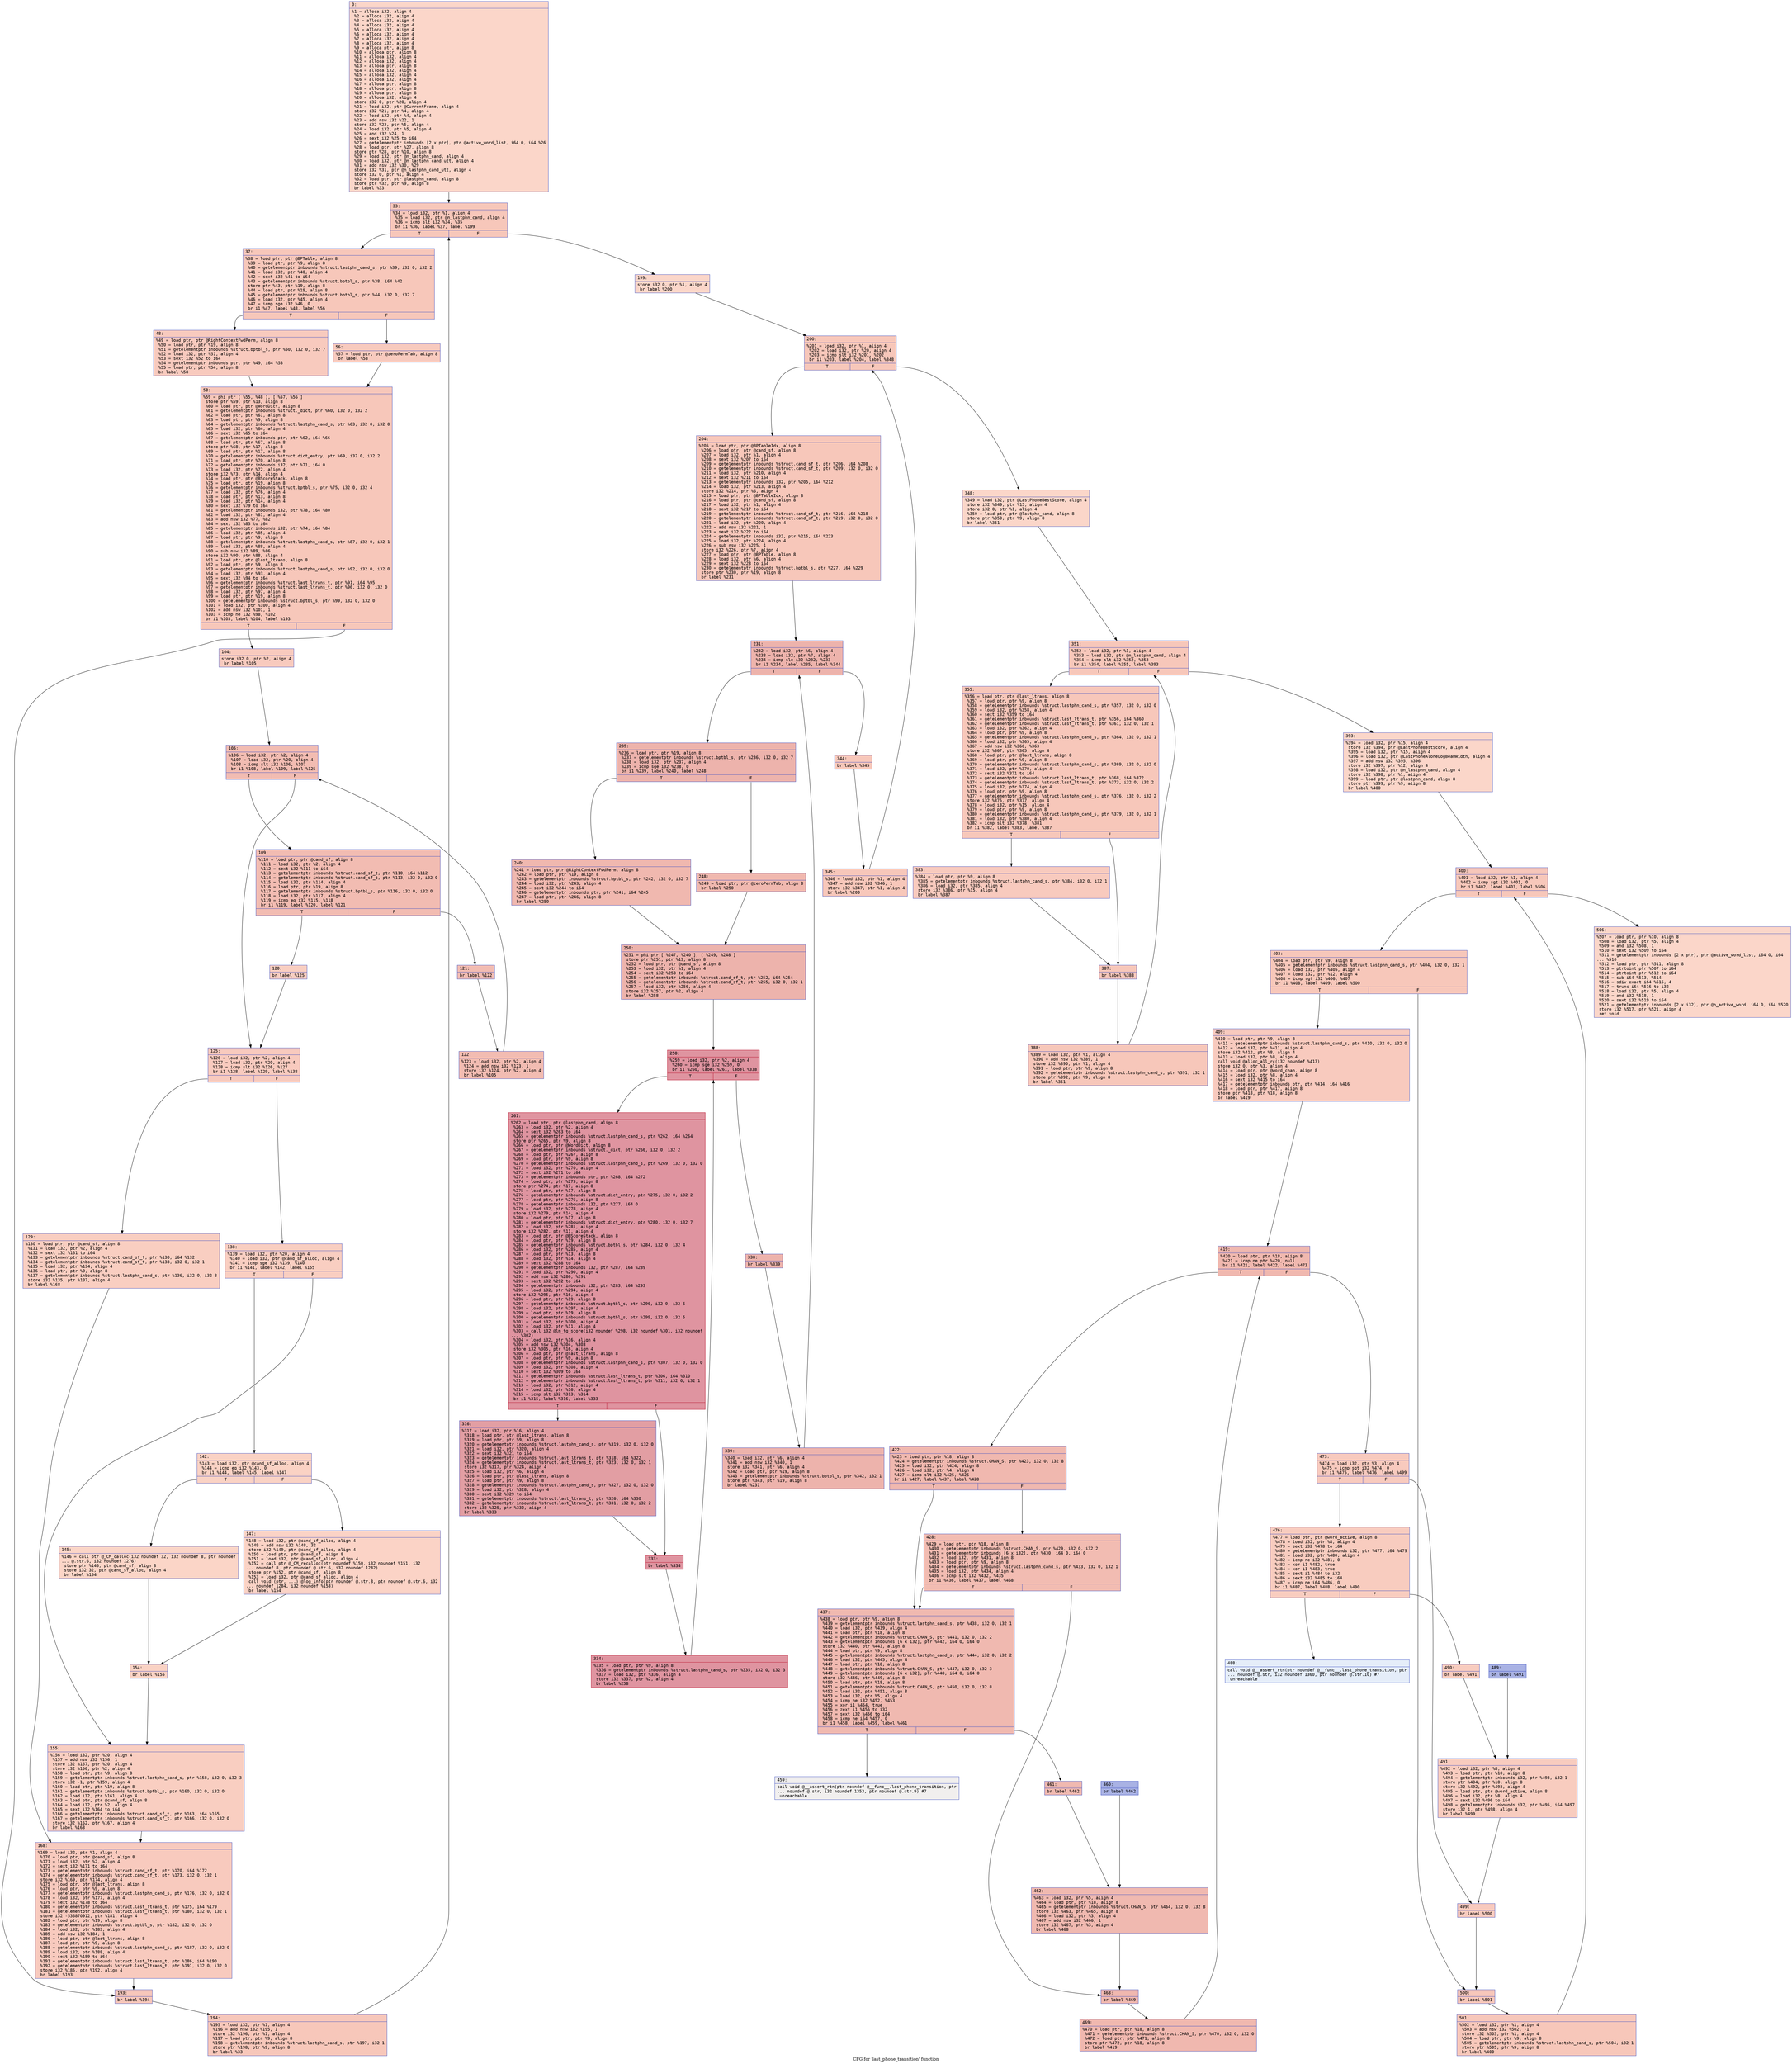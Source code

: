 digraph "CFG for 'last_phone_transition' function" {
	label="CFG for 'last_phone_transition' function";

	Node0x600002034c80 [shape=record,color="#3d50c3ff", style=filled, fillcolor="#f6a38570" fontname="Courier",label="{0:\l|  %1 = alloca i32, align 4\l  %2 = alloca i32, align 4\l  %3 = alloca i32, align 4\l  %4 = alloca i32, align 4\l  %5 = alloca i32, align 4\l  %6 = alloca i32, align 4\l  %7 = alloca i32, align 4\l  %8 = alloca i32, align 4\l  %9 = alloca ptr, align 8\l  %10 = alloca ptr, align 8\l  %11 = alloca i32, align 4\l  %12 = alloca i32, align 4\l  %13 = alloca ptr, align 8\l  %14 = alloca i32, align 4\l  %15 = alloca i32, align 4\l  %16 = alloca i32, align 4\l  %17 = alloca ptr, align 8\l  %18 = alloca ptr, align 8\l  %19 = alloca ptr, align 8\l  %20 = alloca i32, align 4\l  store i32 0, ptr %20, align 4\l  %21 = load i32, ptr @CurrentFrame, align 4\l  store i32 %21, ptr %4, align 4\l  %22 = load i32, ptr %4, align 4\l  %23 = add nsw i32 %22, 1\l  store i32 %23, ptr %5, align 4\l  %24 = load i32, ptr %5, align 4\l  %25 = and i32 %24, 1\l  %26 = sext i32 %25 to i64\l  %27 = getelementptr inbounds [2 x ptr], ptr @active_word_list, i64 0, i64 %26\l  %28 = load ptr, ptr %27, align 8\l  store ptr %28, ptr %10, align 8\l  %29 = load i32, ptr @n_lastphn_cand, align 4\l  %30 = load i32, ptr @n_lastphn_cand_utt, align 4\l  %31 = add nsw i32 %30, %29\l  store i32 %31, ptr @n_lastphn_cand_utt, align 4\l  store i32 0, ptr %1, align 4\l  %32 = load ptr, ptr @lastphn_cand, align 8\l  store ptr %32, ptr %9, align 8\l  br label %33\l}"];
	Node0x600002034c80 -> Node0x600002034cd0[tooltip="0 -> 33\nProbability 100.00%" ];
	Node0x600002034cd0 [shape=record,color="#3d50c3ff", style=filled, fillcolor="#ec7f6370" fontname="Courier",label="{33:\l|  %34 = load i32, ptr %1, align 4\l  %35 = load i32, ptr @n_lastphn_cand, align 4\l  %36 = icmp slt i32 %34, %35\l  br i1 %36, label %37, label %199\l|{<s0>T|<s1>F}}"];
	Node0x600002034cd0:s0 -> Node0x600002034d20[tooltip="33 -> 37\nProbability 96.88%" ];
	Node0x600002034cd0:s1 -> Node0x6000020353b0[tooltip="33 -> 199\nProbability 3.12%" ];
	Node0x600002034d20 [shape=record,color="#3d50c3ff", style=filled, fillcolor="#ec7f6370" fontname="Courier",label="{37:\l|  %38 = load ptr, ptr @BPTable, align 8\l  %39 = load ptr, ptr %9, align 8\l  %40 = getelementptr inbounds %struct.lastphn_cand_s, ptr %39, i32 0, i32 2\l  %41 = load i32, ptr %40, align 4\l  %42 = sext i32 %41 to i64\l  %43 = getelementptr inbounds %struct.bptbl_s, ptr %38, i64 %42\l  store ptr %43, ptr %19, align 8\l  %44 = load ptr, ptr %19, align 8\l  %45 = getelementptr inbounds %struct.bptbl_s, ptr %44, i32 0, i32 7\l  %46 = load i32, ptr %45, align 4\l  %47 = icmp sge i32 %46, 0\l  br i1 %47, label %48, label %56\l|{<s0>T|<s1>F}}"];
	Node0x600002034d20:s0 -> Node0x600002034d70[tooltip="37 -> 48\nProbability 50.00%" ];
	Node0x600002034d20:s1 -> Node0x600002034dc0[tooltip="37 -> 56\nProbability 50.00%" ];
	Node0x600002034d70 [shape=record,color="#3d50c3ff", style=filled, fillcolor="#ef886b70" fontname="Courier",label="{48:\l|  %49 = load ptr, ptr @RightContextFwdPerm, align 8\l  %50 = load ptr, ptr %19, align 8\l  %51 = getelementptr inbounds %struct.bptbl_s, ptr %50, i32 0, i32 7\l  %52 = load i32, ptr %51, align 4\l  %53 = sext i32 %52 to i64\l  %54 = getelementptr inbounds ptr, ptr %49, i64 %53\l  %55 = load ptr, ptr %54, align 8\l  br label %58\l}"];
	Node0x600002034d70 -> Node0x600002034e10[tooltip="48 -> 58\nProbability 100.00%" ];
	Node0x600002034dc0 [shape=record,color="#3d50c3ff", style=filled, fillcolor="#ef886b70" fontname="Courier",label="{56:\l|  %57 = load ptr, ptr @zeroPermTab, align 8\l  br label %58\l}"];
	Node0x600002034dc0 -> Node0x600002034e10[tooltip="56 -> 58\nProbability 100.00%" ];
	Node0x600002034e10 [shape=record,color="#3d50c3ff", style=filled, fillcolor="#ec7f6370" fontname="Courier",label="{58:\l|  %59 = phi ptr [ %55, %48 ], [ %57, %56 ]\l  store ptr %59, ptr %13, align 8\l  %60 = load ptr, ptr @WordDict, align 8\l  %61 = getelementptr inbounds %struct._dict, ptr %60, i32 0, i32 2\l  %62 = load ptr, ptr %61, align 8\l  %63 = load ptr, ptr %9, align 8\l  %64 = getelementptr inbounds %struct.lastphn_cand_s, ptr %63, i32 0, i32 0\l  %65 = load i32, ptr %64, align 4\l  %66 = sext i32 %65 to i64\l  %67 = getelementptr inbounds ptr, ptr %62, i64 %66\l  %68 = load ptr, ptr %67, align 8\l  store ptr %68, ptr %17, align 8\l  %69 = load ptr, ptr %17, align 8\l  %70 = getelementptr inbounds %struct.dict_entry, ptr %69, i32 0, i32 2\l  %71 = load ptr, ptr %70, align 8\l  %72 = getelementptr inbounds i32, ptr %71, i64 0\l  %73 = load i32, ptr %72, align 4\l  store i32 %73, ptr %14, align 4\l  %74 = load ptr, ptr @BScoreStack, align 8\l  %75 = load ptr, ptr %19, align 8\l  %76 = getelementptr inbounds %struct.bptbl_s, ptr %75, i32 0, i32 4\l  %77 = load i32, ptr %76, align 4\l  %78 = load ptr, ptr %13, align 8\l  %79 = load i32, ptr %14, align 4\l  %80 = sext i32 %79 to i64\l  %81 = getelementptr inbounds i32, ptr %78, i64 %80\l  %82 = load i32, ptr %81, align 4\l  %83 = add nsw i32 %77, %82\l  %84 = sext i32 %83 to i64\l  %85 = getelementptr inbounds i32, ptr %74, i64 %84\l  %86 = load i32, ptr %85, align 4\l  %87 = load ptr, ptr %9, align 8\l  %88 = getelementptr inbounds %struct.lastphn_cand_s, ptr %87, i32 0, i32 1\l  %89 = load i32, ptr %88, align 4\l  %90 = sub nsw i32 %89, %86\l  store i32 %90, ptr %88, align 4\l  %91 = load ptr, ptr @last_ltrans, align 8\l  %92 = load ptr, ptr %9, align 8\l  %93 = getelementptr inbounds %struct.lastphn_cand_s, ptr %92, i32 0, i32 0\l  %94 = load i32, ptr %93, align 4\l  %95 = sext i32 %94 to i64\l  %96 = getelementptr inbounds %struct.last_ltrans_t, ptr %91, i64 %95\l  %97 = getelementptr inbounds %struct.last_ltrans_t, ptr %96, i32 0, i32 0\l  %98 = load i32, ptr %97, align 4\l  %99 = load ptr, ptr %19, align 8\l  %100 = getelementptr inbounds %struct.bptbl_s, ptr %99, i32 0, i32 0\l  %101 = load i32, ptr %100, align 4\l  %102 = add nsw i32 %101, 1\l  %103 = icmp ne i32 %98, %102\l  br i1 %103, label %104, label %193\l|{<s0>T|<s1>F}}"];
	Node0x600002034e10:s0 -> Node0x600002034e60[tooltip="58 -> 104\nProbability 50.00%" ];
	Node0x600002034e10:s1 -> Node0x600002035310[tooltip="58 -> 193\nProbability 50.00%" ];
	Node0x600002034e60 [shape=record,color="#3d50c3ff", style=filled, fillcolor="#ef886b70" fontname="Courier",label="{104:\l|  store i32 0, ptr %2, align 4\l  br label %105\l}"];
	Node0x600002034e60 -> Node0x600002034eb0[tooltip="104 -> 105\nProbability 100.00%" ];
	Node0x600002034eb0 [shape=record,color="#3d50c3ff", style=filled, fillcolor="#e1675170" fontname="Courier",label="{105:\l|  %106 = load i32, ptr %2, align 4\l  %107 = load i32, ptr %20, align 4\l  %108 = icmp slt i32 %106, %107\l  br i1 %108, label %109, label %125\l|{<s0>T|<s1>F}}"];
	Node0x600002034eb0:s0 -> Node0x600002034f00[tooltip="105 -> 109\nProbability 96.88%" ];
	Node0x600002034eb0:s1 -> Node0x600002035040[tooltip="105 -> 125\nProbability 3.12%" ];
	Node0x600002034f00 [shape=record,color="#3d50c3ff", style=filled, fillcolor="#e1675170" fontname="Courier",label="{109:\l|  %110 = load ptr, ptr @cand_sf, align 8\l  %111 = load i32, ptr %2, align 4\l  %112 = sext i32 %111 to i64\l  %113 = getelementptr inbounds %struct.cand_sf_t, ptr %110, i64 %112\l  %114 = getelementptr inbounds %struct.cand_sf_t, ptr %113, i32 0, i32 0\l  %115 = load i32, ptr %114, align 4\l  %116 = load ptr, ptr %19, align 8\l  %117 = getelementptr inbounds %struct.bptbl_s, ptr %116, i32 0, i32 0\l  %118 = load i32, ptr %117, align 4\l  %119 = icmp eq i32 %115, %118\l  br i1 %119, label %120, label %121\l|{<s0>T|<s1>F}}"];
	Node0x600002034f00:s0 -> Node0x600002034f50[tooltip="109 -> 120\nProbability 3.12%" ];
	Node0x600002034f00:s1 -> Node0x600002034fa0[tooltip="109 -> 121\nProbability 96.88%" ];
	Node0x600002034f50 [shape=record,color="#3d50c3ff", style=filled, fillcolor="#f2907270" fontname="Courier",label="{120:\l|  br label %125\l}"];
	Node0x600002034f50 -> Node0x600002035040[tooltip="120 -> 125\nProbability 100.00%" ];
	Node0x600002034fa0 [shape=record,color="#3d50c3ff", style=filled, fillcolor="#e1675170" fontname="Courier",label="{121:\l|  br label %122\l}"];
	Node0x600002034fa0 -> Node0x600002034ff0[tooltip="121 -> 122\nProbability 100.00%" ];
	Node0x600002034ff0 [shape=record,color="#3d50c3ff", style=filled, fillcolor="#e1675170" fontname="Courier",label="{122:\l|  %123 = load i32, ptr %2, align 4\l  %124 = add nsw i32 %123, 1\l  store i32 %124, ptr %2, align 4\l  br label %105\l}"];
	Node0x600002034ff0 -> Node0x600002034eb0[tooltip="122 -> 105\nProbability 100.00%" ];
	Node0x600002035040 [shape=record,color="#3d50c3ff", style=filled, fillcolor="#ef886b70" fontname="Courier",label="{125:\l|  %126 = load i32, ptr %2, align 4\l  %127 = load i32, ptr %20, align 4\l  %128 = icmp slt i32 %126, %127\l  br i1 %128, label %129, label %138\l|{<s0>T|<s1>F}}"];
	Node0x600002035040:s0 -> Node0x600002035090[tooltip="125 -> 129\nProbability 50.00%" ];
	Node0x600002035040:s1 -> Node0x6000020350e0[tooltip="125 -> 138\nProbability 50.00%" ];
	Node0x600002035090 [shape=record,color="#3d50c3ff", style=filled, fillcolor="#f2907270" fontname="Courier",label="{129:\l|  %130 = load ptr, ptr @cand_sf, align 8\l  %131 = load i32, ptr %2, align 4\l  %132 = sext i32 %131 to i64\l  %133 = getelementptr inbounds %struct.cand_sf_t, ptr %130, i64 %132\l  %134 = getelementptr inbounds %struct.cand_sf_t, ptr %133, i32 0, i32 1\l  %135 = load i32, ptr %134, align 4\l  %136 = load ptr, ptr %9, align 8\l  %137 = getelementptr inbounds %struct.lastphn_cand_s, ptr %136, i32 0, i32 3\l  store i32 %135, ptr %137, align 4\l  br label %168\l}"];
	Node0x600002035090 -> Node0x6000020352c0[tooltip="129 -> 168\nProbability 100.00%" ];
	Node0x6000020350e0 [shape=record,color="#3d50c3ff", style=filled, fillcolor="#f2907270" fontname="Courier",label="{138:\l|  %139 = load i32, ptr %20, align 4\l  %140 = load i32, ptr @cand_sf_alloc, align 4\l  %141 = icmp sge i32 %139, %140\l  br i1 %141, label %142, label %155\l|{<s0>T|<s1>F}}"];
	Node0x6000020350e0:s0 -> Node0x600002035130[tooltip="138 -> 142\nProbability 50.00%" ];
	Node0x6000020350e0:s1 -> Node0x600002035270[tooltip="138 -> 155\nProbability 50.00%" ];
	Node0x600002035130 [shape=record,color="#3d50c3ff", style=filled, fillcolor="#f4987a70" fontname="Courier",label="{142:\l|  %143 = load i32, ptr @cand_sf_alloc, align 4\l  %144 = icmp eq i32 %143, 0\l  br i1 %144, label %145, label %147\l|{<s0>T|<s1>F}}"];
	Node0x600002035130:s0 -> Node0x600002035180[tooltip="142 -> 145\nProbability 37.50%" ];
	Node0x600002035130:s1 -> Node0x6000020351d0[tooltip="142 -> 147\nProbability 62.50%" ];
	Node0x600002035180 [shape=record,color="#3d50c3ff", style=filled, fillcolor="#f5a08170" fontname="Courier",label="{145:\l|  %146 = call ptr @_CM_calloc(i32 noundef 32, i32 noundef 8, ptr noundef\l... @.str.6, i32 noundef 1276)\l  store ptr %146, ptr @cand_sf, align 8\l  store i32 32, ptr @cand_sf_alloc, align 4\l  br label %154\l}"];
	Node0x600002035180 -> Node0x600002035220[tooltip="145 -> 154\nProbability 100.00%" ];
	Node0x6000020351d0 [shape=record,color="#3d50c3ff", style=filled, fillcolor="#f59c7d70" fontname="Courier",label="{147:\l|  %148 = load i32, ptr @cand_sf_alloc, align 4\l  %149 = add nsw i32 %148, 32\l  store i32 %149, ptr @cand_sf_alloc, align 4\l  %150 = load ptr, ptr @cand_sf, align 8\l  %151 = load i32, ptr @cand_sf_alloc, align 4\l  %152 = call ptr @_CM_recalloc(ptr noundef %150, i32 noundef %151, i32\l... noundef 8, ptr noundef @.str.6, i32 noundef 1282)\l  store ptr %152, ptr @cand_sf, align 8\l  %153 = load i32, ptr @cand_sf_alloc, align 4\l  call void (ptr, ...) @log_info(ptr noundef @.str.8, ptr noundef @.str.6, i32\l... noundef 1284, i32 noundef %153)\l  br label %154\l}"];
	Node0x6000020351d0 -> Node0x600002035220[tooltip="147 -> 154\nProbability 100.00%" ];
	Node0x600002035220 [shape=record,color="#3d50c3ff", style=filled, fillcolor="#f4987a70" fontname="Courier",label="{154:\l|  br label %155\l}"];
	Node0x600002035220 -> Node0x600002035270[tooltip="154 -> 155\nProbability 100.00%" ];
	Node0x600002035270 [shape=record,color="#3d50c3ff", style=filled, fillcolor="#f2907270" fontname="Courier",label="{155:\l|  %156 = load i32, ptr %20, align 4\l  %157 = add nsw i32 %156, 1\l  store i32 %157, ptr %20, align 4\l  store i32 %156, ptr %2, align 4\l  %158 = load ptr, ptr %9, align 8\l  %159 = getelementptr inbounds %struct.lastphn_cand_s, ptr %158, i32 0, i32 3\l  store i32 -1, ptr %159, align 4\l  %160 = load ptr, ptr %19, align 8\l  %161 = getelementptr inbounds %struct.bptbl_s, ptr %160, i32 0, i32 0\l  %162 = load i32, ptr %161, align 4\l  %163 = load ptr, ptr @cand_sf, align 8\l  %164 = load i32, ptr %2, align 4\l  %165 = sext i32 %164 to i64\l  %166 = getelementptr inbounds %struct.cand_sf_t, ptr %163, i64 %165\l  %167 = getelementptr inbounds %struct.cand_sf_t, ptr %166, i32 0, i32 0\l  store i32 %162, ptr %167, align 4\l  br label %168\l}"];
	Node0x600002035270 -> Node0x6000020352c0[tooltip="155 -> 168\nProbability 100.00%" ];
	Node0x6000020352c0 [shape=record,color="#3d50c3ff", style=filled, fillcolor="#ef886b70" fontname="Courier",label="{168:\l|  %169 = load i32, ptr %1, align 4\l  %170 = load ptr, ptr @cand_sf, align 8\l  %171 = load i32, ptr %2, align 4\l  %172 = sext i32 %171 to i64\l  %173 = getelementptr inbounds %struct.cand_sf_t, ptr %170, i64 %172\l  %174 = getelementptr inbounds %struct.cand_sf_t, ptr %173, i32 0, i32 1\l  store i32 %169, ptr %174, align 4\l  %175 = load ptr, ptr @last_ltrans, align 8\l  %176 = load ptr, ptr %9, align 8\l  %177 = getelementptr inbounds %struct.lastphn_cand_s, ptr %176, i32 0, i32 0\l  %178 = load i32, ptr %177, align 4\l  %179 = sext i32 %178 to i64\l  %180 = getelementptr inbounds %struct.last_ltrans_t, ptr %175, i64 %179\l  %181 = getelementptr inbounds %struct.last_ltrans_t, ptr %180, i32 0, i32 1\l  store i32 -536870912, ptr %181, align 4\l  %182 = load ptr, ptr %19, align 8\l  %183 = getelementptr inbounds %struct.bptbl_s, ptr %182, i32 0, i32 0\l  %184 = load i32, ptr %183, align 4\l  %185 = add nsw i32 %184, 1\l  %186 = load ptr, ptr @last_ltrans, align 8\l  %187 = load ptr, ptr %9, align 8\l  %188 = getelementptr inbounds %struct.lastphn_cand_s, ptr %187, i32 0, i32 0\l  %189 = load i32, ptr %188, align 4\l  %190 = sext i32 %189 to i64\l  %191 = getelementptr inbounds %struct.last_ltrans_t, ptr %186, i64 %190\l  %192 = getelementptr inbounds %struct.last_ltrans_t, ptr %191, i32 0, i32 0\l  store i32 %185, ptr %192, align 4\l  br label %193\l}"];
	Node0x6000020352c0 -> Node0x600002035310[tooltip="168 -> 193\nProbability 100.00%" ];
	Node0x600002035310 [shape=record,color="#3d50c3ff", style=filled, fillcolor="#ec7f6370" fontname="Courier",label="{193:\l|  br label %194\l}"];
	Node0x600002035310 -> Node0x600002035360[tooltip="193 -> 194\nProbability 100.00%" ];
	Node0x600002035360 [shape=record,color="#3d50c3ff", style=filled, fillcolor="#ec7f6370" fontname="Courier",label="{194:\l|  %195 = load i32, ptr %1, align 4\l  %196 = add nsw i32 %195, 1\l  store i32 %196, ptr %1, align 4\l  %197 = load ptr, ptr %9, align 8\l  %198 = getelementptr inbounds %struct.lastphn_cand_s, ptr %197, i32 1\l  store ptr %198, ptr %9, align 8\l  br label %33\l}"];
	Node0x600002035360 -> Node0x600002034cd0[tooltip="194 -> 33\nProbability 100.00%" ];
	Node0x6000020353b0 [shape=record,color="#3d50c3ff", style=filled, fillcolor="#f6a38570" fontname="Courier",label="{199:\l|  store i32 0, ptr %1, align 4\l  br label %200\l}"];
	Node0x6000020353b0 -> Node0x600002035400[tooltip="199 -> 200\nProbability 100.00%" ];
	Node0x600002035400 [shape=record,color="#3d50c3ff", style=filled, fillcolor="#ec7f6370" fontname="Courier",label="{200:\l|  %201 = load i32, ptr %1, align 4\l  %202 = load i32, ptr %20, align 4\l  %203 = icmp slt i32 %201, %202\l  br i1 %203, label %204, label %348\l|{<s0>T|<s1>F}}"];
	Node0x600002035400:s0 -> Node0x600002035450[tooltip="200 -> 204\nProbability 96.88%" ];
	Node0x600002035400:s1 -> Node0x600002035900[tooltip="200 -> 348\nProbability 3.12%" ];
	Node0x600002035450 [shape=record,color="#3d50c3ff", style=filled, fillcolor="#ec7f6370" fontname="Courier",label="{204:\l|  %205 = load ptr, ptr @BPTableIdx, align 8\l  %206 = load ptr, ptr @cand_sf, align 8\l  %207 = load i32, ptr %1, align 4\l  %208 = sext i32 %207 to i64\l  %209 = getelementptr inbounds %struct.cand_sf_t, ptr %206, i64 %208\l  %210 = getelementptr inbounds %struct.cand_sf_t, ptr %209, i32 0, i32 0\l  %211 = load i32, ptr %210, align 4\l  %212 = sext i32 %211 to i64\l  %213 = getelementptr inbounds i32, ptr %205, i64 %212\l  %214 = load i32, ptr %213, align 4\l  store i32 %214, ptr %6, align 4\l  %215 = load ptr, ptr @BPTableIdx, align 8\l  %216 = load ptr, ptr @cand_sf, align 8\l  %217 = load i32, ptr %1, align 4\l  %218 = sext i32 %217 to i64\l  %219 = getelementptr inbounds %struct.cand_sf_t, ptr %216, i64 %218\l  %220 = getelementptr inbounds %struct.cand_sf_t, ptr %219, i32 0, i32 0\l  %221 = load i32, ptr %220, align 4\l  %222 = add nsw i32 %221, 1\l  %223 = sext i32 %222 to i64\l  %224 = getelementptr inbounds i32, ptr %215, i64 %223\l  %225 = load i32, ptr %224, align 4\l  %226 = sub nsw i32 %225, 1\l  store i32 %226, ptr %7, align 4\l  %227 = load ptr, ptr @BPTable, align 8\l  %228 = load i32, ptr %6, align 4\l  %229 = sext i32 %228 to i64\l  %230 = getelementptr inbounds %struct.bptbl_s, ptr %227, i64 %229\l  store ptr %230, ptr %19, align 8\l  br label %231\l}"];
	Node0x600002035450 -> Node0x6000020354a0[tooltip="204 -> 231\nProbability 100.00%" ];
	Node0x6000020354a0 [shape=record,color="#3d50c3ff", style=filled, fillcolor="#d6524470" fontname="Courier",label="{231:\l|  %232 = load i32, ptr %6, align 4\l  %233 = load i32, ptr %7, align 4\l  %234 = icmp sle i32 %232, %233\l  br i1 %234, label %235, label %344\l|{<s0>T|<s1>F}}"];
	Node0x6000020354a0:s0 -> Node0x6000020354f0[tooltip="231 -> 235\nProbability 96.88%" ];
	Node0x6000020354a0:s1 -> Node0x600002035860[tooltip="231 -> 344\nProbability 3.12%" ];
	Node0x6000020354f0 [shape=record,color="#3d50c3ff", style=filled, fillcolor="#d6524470" fontname="Courier",label="{235:\l|  %236 = load ptr, ptr %19, align 8\l  %237 = getelementptr inbounds %struct.bptbl_s, ptr %236, i32 0, i32 7\l  %238 = load i32, ptr %237, align 4\l  %239 = icmp sge i32 %238, 0\l  br i1 %239, label %240, label %248\l|{<s0>T|<s1>F}}"];
	Node0x6000020354f0:s0 -> Node0x600002035540[tooltip="235 -> 240\nProbability 50.00%" ];
	Node0x6000020354f0:s1 -> Node0x600002035590[tooltip="235 -> 248\nProbability 50.00%" ];
	Node0x600002035540 [shape=record,color="#3d50c3ff", style=filled, fillcolor="#dc5d4a70" fontname="Courier",label="{240:\l|  %241 = load ptr, ptr @RightContextFwdPerm, align 8\l  %242 = load ptr, ptr %19, align 8\l  %243 = getelementptr inbounds %struct.bptbl_s, ptr %242, i32 0, i32 7\l  %244 = load i32, ptr %243, align 4\l  %245 = sext i32 %244 to i64\l  %246 = getelementptr inbounds ptr, ptr %241, i64 %245\l  %247 = load ptr, ptr %246, align 8\l  br label %250\l}"];
	Node0x600002035540 -> Node0x6000020355e0[tooltip="240 -> 250\nProbability 100.00%" ];
	Node0x600002035590 [shape=record,color="#3d50c3ff", style=filled, fillcolor="#dc5d4a70" fontname="Courier",label="{248:\l|  %249 = load ptr, ptr @zeroPermTab, align 8\l  br label %250\l}"];
	Node0x600002035590 -> Node0x6000020355e0[tooltip="248 -> 250\nProbability 100.00%" ];
	Node0x6000020355e0 [shape=record,color="#3d50c3ff", style=filled, fillcolor="#d6524470" fontname="Courier",label="{250:\l|  %251 = phi ptr [ %247, %240 ], [ %249, %248 ]\l  store ptr %251, ptr %13, align 8\l  %252 = load ptr, ptr @cand_sf, align 8\l  %253 = load i32, ptr %1, align 4\l  %254 = sext i32 %253 to i64\l  %255 = getelementptr inbounds %struct.cand_sf_t, ptr %252, i64 %254\l  %256 = getelementptr inbounds %struct.cand_sf_t, ptr %255, i32 0, i32 1\l  %257 = load i32, ptr %256, align 4\l  store i32 %257, ptr %2, align 4\l  br label %258\l}"];
	Node0x6000020355e0 -> Node0x600002035630[tooltip="250 -> 258\nProbability 100.00%" ];
	Node0x600002035630 [shape=record,color="#b70d28ff", style=filled, fillcolor="#b70d2870" fontname="Courier",label="{258:\l|  %259 = load i32, ptr %2, align 4\l  %260 = icmp sge i32 %259, 0\l  br i1 %260, label %261, label %338\l|{<s0>T|<s1>F}}"];
	Node0x600002035630:s0 -> Node0x600002035680[tooltip="258 -> 261\nProbability 96.88%" ];
	Node0x600002035630:s1 -> Node0x6000020357c0[tooltip="258 -> 338\nProbability 3.12%" ];
	Node0x600002035680 [shape=record,color="#b70d28ff", style=filled, fillcolor="#b70d2870" fontname="Courier",label="{261:\l|  %262 = load ptr, ptr @lastphn_cand, align 8\l  %263 = load i32, ptr %2, align 4\l  %264 = sext i32 %263 to i64\l  %265 = getelementptr inbounds %struct.lastphn_cand_s, ptr %262, i64 %264\l  store ptr %265, ptr %9, align 8\l  %266 = load ptr, ptr @WordDict, align 8\l  %267 = getelementptr inbounds %struct._dict, ptr %266, i32 0, i32 2\l  %268 = load ptr, ptr %267, align 8\l  %269 = load ptr, ptr %9, align 8\l  %270 = getelementptr inbounds %struct.lastphn_cand_s, ptr %269, i32 0, i32 0\l  %271 = load i32, ptr %270, align 4\l  %272 = sext i32 %271 to i64\l  %273 = getelementptr inbounds ptr, ptr %268, i64 %272\l  %274 = load ptr, ptr %273, align 8\l  store ptr %274, ptr %17, align 8\l  %275 = load ptr, ptr %17, align 8\l  %276 = getelementptr inbounds %struct.dict_entry, ptr %275, i32 0, i32 2\l  %277 = load ptr, ptr %276, align 8\l  %278 = getelementptr inbounds i32, ptr %277, i64 0\l  %279 = load i32, ptr %278, align 4\l  store i32 %279, ptr %14, align 4\l  %280 = load ptr, ptr %17, align 8\l  %281 = getelementptr inbounds %struct.dict_entry, ptr %280, i32 0, i32 7\l  %282 = load i32, ptr %281, align 4\l  store i32 %282, ptr %11, align 4\l  %283 = load ptr, ptr @BScoreStack, align 8\l  %284 = load ptr, ptr %19, align 8\l  %285 = getelementptr inbounds %struct.bptbl_s, ptr %284, i32 0, i32 4\l  %286 = load i32, ptr %285, align 4\l  %287 = load ptr, ptr %13, align 8\l  %288 = load i32, ptr %14, align 4\l  %289 = sext i32 %288 to i64\l  %290 = getelementptr inbounds i32, ptr %287, i64 %289\l  %291 = load i32, ptr %290, align 4\l  %292 = add nsw i32 %286, %291\l  %293 = sext i32 %292 to i64\l  %294 = getelementptr inbounds i32, ptr %283, i64 %293\l  %295 = load i32, ptr %294, align 4\l  store i32 %295, ptr %16, align 4\l  %296 = load ptr, ptr %19, align 8\l  %297 = getelementptr inbounds %struct.bptbl_s, ptr %296, i32 0, i32 6\l  %298 = load i32, ptr %297, align 4\l  %299 = load ptr, ptr %19, align 8\l  %300 = getelementptr inbounds %struct.bptbl_s, ptr %299, i32 0, i32 5\l  %301 = load i32, ptr %300, align 4\l  %302 = load i32, ptr %11, align 4\l  %303 = call i32 @lm_tg_score(i32 noundef %298, i32 noundef %301, i32 noundef\l... %302)\l  %304 = load i32, ptr %16, align 4\l  %305 = add nsw i32 %304, %303\l  store i32 %305, ptr %16, align 4\l  %306 = load ptr, ptr @last_ltrans, align 8\l  %307 = load ptr, ptr %9, align 8\l  %308 = getelementptr inbounds %struct.lastphn_cand_s, ptr %307, i32 0, i32 0\l  %309 = load i32, ptr %308, align 4\l  %310 = sext i32 %309 to i64\l  %311 = getelementptr inbounds %struct.last_ltrans_t, ptr %306, i64 %310\l  %312 = getelementptr inbounds %struct.last_ltrans_t, ptr %311, i32 0, i32 1\l  %313 = load i32, ptr %312, align 4\l  %314 = load i32, ptr %16, align 4\l  %315 = icmp slt i32 %313, %314\l  br i1 %315, label %316, label %333\l|{<s0>T|<s1>F}}"];
	Node0x600002035680:s0 -> Node0x6000020356d0[tooltip="261 -> 316\nProbability 50.00%" ];
	Node0x600002035680:s1 -> Node0x600002035720[tooltip="261 -> 333\nProbability 50.00%" ];
	Node0x6000020356d0 [shape=record,color="#3d50c3ff", style=filled, fillcolor="#be242e70" fontname="Courier",label="{316:\l|  %317 = load i32, ptr %16, align 4\l  %318 = load ptr, ptr @last_ltrans, align 8\l  %319 = load ptr, ptr %9, align 8\l  %320 = getelementptr inbounds %struct.lastphn_cand_s, ptr %319, i32 0, i32 0\l  %321 = load i32, ptr %320, align 4\l  %322 = sext i32 %321 to i64\l  %323 = getelementptr inbounds %struct.last_ltrans_t, ptr %318, i64 %322\l  %324 = getelementptr inbounds %struct.last_ltrans_t, ptr %323, i32 0, i32 1\l  store i32 %317, ptr %324, align 4\l  %325 = load i32, ptr %6, align 4\l  %326 = load ptr, ptr @last_ltrans, align 8\l  %327 = load ptr, ptr %9, align 8\l  %328 = getelementptr inbounds %struct.lastphn_cand_s, ptr %327, i32 0, i32 0\l  %329 = load i32, ptr %328, align 4\l  %330 = sext i32 %329 to i64\l  %331 = getelementptr inbounds %struct.last_ltrans_t, ptr %326, i64 %330\l  %332 = getelementptr inbounds %struct.last_ltrans_t, ptr %331, i32 0, i32 2\l  store i32 %325, ptr %332, align 4\l  br label %333\l}"];
	Node0x6000020356d0 -> Node0x600002035720[tooltip="316 -> 333\nProbability 100.00%" ];
	Node0x600002035720 [shape=record,color="#b70d28ff", style=filled, fillcolor="#b70d2870" fontname="Courier",label="{333:\l|  br label %334\l}"];
	Node0x600002035720 -> Node0x600002035770[tooltip="333 -> 334\nProbability 100.00%" ];
	Node0x600002035770 [shape=record,color="#b70d28ff", style=filled, fillcolor="#b70d2870" fontname="Courier",label="{334:\l|  %335 = load ptr, ptr %9, align 8\l  %336 = getelementptr inbounds %struct.lastphn_cand_s, ptr %335, i32 0, i32 3\l  %337 = load i32, ptr %336, align 4\l  store i32 %337, ptr %2, align 4\l  br label %258\l}"];
	Node0x600002035770 -> Node0x600002035630[tooltip="334 -> 258\nProbability 100.00%" ];
	Node0x6000020357c0 [shape=record,color="#3d50c3ff", style=filled, fillcolor="#d6524470" fontname="Courier",label="{338:\l|  br label %339\l}"];
	Node0x6000020357c0 -> Node0x600002035810[tooltip="338 -> 339\nProbability 100.00%" ];
	Node0x600002035810 [shape=record,color="#3d50c3ff", style=filled, fillcolor="#d6524470" fontname="Courier",label="{339:\l|  %340 = load i32, ptr %6, align 4\l  %341 = add nsw i32 %340, 1\l  store i32 %341, ptr %6, align 4\l  %342 = load ptr, ptr %19, align 8\l  %343 = getelementptr inbounds %struct.bptbl_s, ptr %342, i32 1\l  store ptr %343, ptr %19, align 8\l  br label %231\l}"];
	Node0x600002035810 -> Node0x6000020354a0[tooltip="339 -> 231\nProbability 100.00%" ];
	Node0x600002035860 [shape=record,color="#3d50c3ff", style=filled, fillcolor="#ec7f6370" fontname="Courier",label="{344:\l|  br label %345\l}"];
	Node0x600002035860 -> Node0x6000020358b0[tooltip="344 -> 345\nProbability 100.00%" ];
	Node0x6000020358b0 [shape=record,color="#3d50c3ff", style=filled, fillcolor="#ec7f6370" fontname="Courier",label="{345:\l|  %346 = load i32, ptr %1, align 4\l  %347 = add nsw i32 %346, 1\l  store i32 %347, ptr %1, align 4\l  br label %200\l}"];
	Node0x6000020358b0 -> Node0x600002035400[tooltip="345 -> 200\nProbability 100.00%" ];
	Node0x600002035900 [shape=record,color="#3d50c3ff", style=filled, fillcolor="#f6a38570" fontname="Courier",label="{348:\l|  %349 = load i32, ptr @LastPhoneBestScore, align 4\l  store i32 %349, ptr %15, align 4\l  store i32 0, ptr %1, align 4\l  %350 = load ptr, ptr @lastphn_cand, align 8\l  store ptr %350, ptr %9, align 8\l  br label %351\l}"];
	Node0x600002035900 -> Node0x600002035950[tooltip="348 -> 351\nProbability 100.00%" ];
	Node0x600002035950 [shape=record,color="#3d50c3ff", style=filled, fillcolor="#ec7f6370" fontname="Courier",label="{351:\l|  %352 = load i32, ptr %1, align 4\l  %353 = load i32, ptr @n_lastphn_cand, align 4\l  %354 = icmp slt i32 %352, %353\l  br i1 %354, label %355, label %393\l|{<s0>T|<s1>F}}"];
	Node0x600002035950:s0 -> Node0x6000020359a0[tooltip="351 -> 355\nProbability 96.88%" ];
	Node0x600002035950:s1 -> Node0x600002035ae0[tooltip="351 -> 393\nProbability 3.12%" ];
	Node0x6000020359a0 [shape=record,color="#3d50c3ff", style=filled, fillcolor="#ec7f6370" fontname="Courier",label="{355:\l|  %356 = load ptr, ptr @last_ltrans, align 8\l  %357 = load ptr, ptr %9, align 8\l  %358 = getelementptr inbounds %struct.lastphn_cand_s, ptr %357, i32 0, i32 0\l  %359 = load i32, ptr %358, align 4\l  %360 = sext i32 %359 to i64\l  %361 = getelementptr inbounds %struct.last_ltrans_t, ptr %356, i64 %360\l  %362 = getelementptr inbounds %struct.last_ltrans_t, ptr %361, i32 0, i32 1\l  %363 = load i32, ptr %362, align 4\l  %364 = load ptr, ptr %9, align 8\l  %365 = getelementptr inbounds %struct.lastphn_cand_s, ptr %364, i32 0, i32 1\l  %366 = load i32, ptr %365, align 4\l  %367 = add nsw i32 %366, %363\l  store i32 %367, ptr %365, align 4\l  %368 = load ptr, ptr @last_ltrans, align 8\l  %369 = load ptr, ptr %9, align 8\l  %370 = getelementptr inbounds %struct.lastphn_cand_s, ptr %369, i32 0, i32 0\l  %371 = load i32, ptr %370, align 4\l  %372 = sext i32 %371 to i64\l  %373 = getelementptr inbounds %struct.last_ltrans_t, ptr %368, i64 %372\l  %374 = getelementptr inbounds %struct.last_ltrans_t, ptr %373, i32 0, i32 2\l  %375 = load i32, ptr %374, align 4\l  %376 = load ptr, ptr %9, align 8\l  %377 = getelementptr inbounds %struct.lastphn_cand_s, ptr %376, i32 0, i32 2\l  store i32 %375, ptr %377, align 4\l  %378 = load i32, ptr %15, align 4\l  %379 = load ptr, ptr %9, align 8\l  %380 = getelementptr inbounds %struct.lastphn_cand_s, ptr %379, i32 0, i32 1\l  %381 = load i32, ptr %380, align 4\l  %382 = icmp slt i32 %378, %381\l  br i1 %382, label %383, label %387\l|{<s0>T|<s1>F}}"];
	Node0x6000020359a0:s0 -> Node0x6000020359f0[tooltip="355 -> 383\nProbability 50.00%" ];
	Node0x6000020359a0:s1 -> Node0x600002035a40[tooltip="355 -> 387\nProbability 50.00%" ];
	Node0x6000020359f0 [shape=record,color="#3d50c3ff", style=filled, fillcolor="#ef886b70" fontname="Courier",label="{383:\l|  %384 = load ptr, ptr %9, align 8\l  %385 = getelementptr inbounds %struct.lastphn_cand_s, ptr %384, i32 0, i32 1\l  %386 = load i32, ptr %385, align 4\l  store i32 %386, ptr %15, align 4\l  br label %387\l}"];
	Node0x6000020359f0 -> Node0x600002035a40[tooltip="383 -> 387\nProbability 100.00%" ];
	Node0x600002035a40 [shape=record,color="#3d50c3ff", style=filled, fillcolor="#ec7f6370" fontname="Courier",label="{387:\l|  br label %388\l}"];
	Node0x600002035a40 -> Node0x600002035a90[tooltip="387 -> 388\nProbability 100.00%" ];
	Node0x600002035a90 [shape=record,color="#3d50c3ff", style=filled, fillcolor="#ec7f6370" fontname="Courier",label="{388:\l|  %389 = load i32, ptr %1, align 4\l  %390 = add nsw i32 %389, 1\l  store i32 %390, ptr %1, align 4\l  %391 = load ptr, ptr %9, align 8\l  %392 = getelementptr inbounds %struct.lastphn_cand_s, ptr %391, i32 1\l  store ptr %392, ptr %9, align 8\l  br label %351\l}"];
	Node0x600002035a90 -> Node0x600002035950[tooltip="388 -> 351\nProbability 100.00%" ];
	Node0x600002035ae0 [shape=record,color="#3d50c3ff", style=filled, fillcolor="#f6a38570" fontname="Courier",label="{393:\l|  %394 = load i32, ptr %15, align 4\l  store i32 %394, ptr @LastPhoneBestScore, align 4\l  %395 = load i32, ptr %15, align 4\l  %396 = load i32, ptr @LastPhoneAloneLogBeamWidth, align 4\l  %397 = add nsw i32 %395, %396\l  store i32 %397, ptr %12, align 4\l  %398 = load i32, ptr @n_lastphn_cand, align 4\l  store i32 %398, ptr %1, align 4\l  %399 = load ptr, ptr @lastphn_cand, align 8\l  store ptr %399, ptr %9, align 8\l  br label %400\l}"];
	Node0x600002035ae0 -> Node0x600002035b30[tooltip="393 -> 400\nProbability 100.00%" ];
	Node0x600002035b30 [shape=record,color="#3d50c3ff", style=filled, fillcolor="#ec7f6370" fontname="Courier",label="{400:\l|  %401 = load i32, ptr %1, align 4\l  %402 = icmp sgt i32 %401, 0\l  br i1 %402, label %403, label %506\l|{<s0>T|<s1>F}}"];
	Node0x600002035b30:s0 -> Node0x600002035b80[tooltip="400 -> 403\nProbability 96.88%" ];
	Node0x600002035b30:s1 -> Node0x600002036210[tooltip="400 -> 506\nProbability 3.12%" ];
	Node0x600002035b80 [shape=record,color="#3d50c3ff", style=filled, fillcolor="#ec7f6370" fontname="Courier",label="{403:\l|  %404 = load ptr, ptr %9, align 8\l  %405 = getelementptr inbounds %struct.lastphn_cand_s, ptr %404, i32 0, i32 1\l  %406 = load i32, ptr %405, align 4\l  %407 = load i32, ptr %12, align 4\l  %408 = icmp sgt i32 %406, %407\l  br i1 %408, label %409, label %500\l|{<s0>T|<s1>F}}"];
	Node0x600002035b80:s0 -> Node0x600002035bd0[tooltip="403 -> 409\nProbability 50.00%" ];
	Node0x600002035b80:s1 -> Node0x600002036170[tooltip="403 -> 500\nProbability 50.00%" ];
	Node0x600002035bd0 [shape=record,color="#3d50c3ff", style=filled, fillcolor="#ef886b70" fontname="Courier",label="{409:\l|  %410 = load ptr, ptr %9, align 8\l  %411 = getelementptr inbounds %struct.lastphn_cand_s, ptr %410, i32 0, i32 0\l  %412 = load i32, ptr %411, align 4\l  store i32 %412, ptr %8, align 4\l  %413 = load i32, ptr %8, align 4\l  call void @alloc_all_rc(i32 noundef %413)\l  store i32 0, ptr %3, align 4\l  %414 = load ptr, ptr @word_chan, align 8\l  %415 = load i32, ptr %8, align 4\l  %416 = sext i32 %415 to i64\l  %417 = getelementptr inbounds ptr, ptr %414, i64 %416\l  %418 = load ptr, ptr %417, align 8\l  store ptr %418, ptr %18, align 8\l  br label %419\l}"];
	Node0x600002035bd0 -> Node0x600002035c20[tooltip="409 -> 419\nProbability 100.00%" ];
	Node0x600002035c20 [shape=record,color="#3d50c3ff", style=filled, fillcolor="#dc5d4a70" fontname="Courier",label="{419:\l|  %420 = load ptr, ptr %18, align 8\l  %421 = icmp ne ptr %420, null\l  br i1 %421, label %422, label %473\l|{<s0>T|<s1>F}}"];
	Node0x600002035c20:s0 -> Node0x600002035c70[tooltip="419 -> 422\nProbability 96.88%" ];
	Node0x600002035c20:s1 -> Node0x600002035f40[tooltip="419 -> 473\nProbability 3.12%" ];
	Node0x600002035c70 [shape=record,color="#3d50c3ff", style=filled, fillcolor="#dc5d4a70" fontname="Courier",label="{422:\l|  %423 = load ptr, ptr %18, align 8\l  %424 = getelementptr inbounds %struct.CHAN_S, ptr %423, i32 0, i32 8\l  %425 = load i32, ptr %424, align 8\l  %426 = load i32, ptr %4, align 4\l  %427 = icmp slt i32 %425, %426\l  br i1 %427, label %437, label %428\l|{<s0>T|<s1>F}}"];
	Node0x600002035c70:s0 -> Node0x600002035d10[tooltip="422 -> 437\nProbability 50.00%" ];
	Node0x600002035c70:s1 -> Node0x600002035cc0[tooltip="422 -> 428\nProbability 50.00%" ];
	Node0x600002035cc0 [shape=record,color="#3d50c3ff", style=filled, fillcolor="#e1675170" fontname="Courier",label="{428:\l|  %429 = load ptr, ptr %18, align 8\l  %430 = getelementptr inbounds %struct.CHAN_S, ptr %429, i32 0, i32 2\l  %431 = getelementptr inbounds [6 x i32], ptr %430, i64 0, i64 0\l  %432 = load i32, ptr %431, align 8\l  %433 = load ptr, ptr %9, align 8\l  %434 = getelementptr inbounds %struct.lastphn_cand_s, ptr %433, i32 0, i32 1\l  %435 = load i32, ptr %434, align 4\l  %436 = icmp slt i32 %432, %435\l  br i1 %436, label %437, label %468\l|{<s0>T|<s1>F}}"];
	Node0x600002035cc0:s0 -> Node0x600002035d10[tooltip="428 -> 437\nProbability 50.00%" ];
	Node0x600002035cc0:s1 -> Node0x600002035ea0[tooltip="428 -> 468\nProbability 50.00%" ];
	Node0x600002035d10 [shape=record,color="#3d50c3ff", style=filled, fillcolor="#de614d70" fontname="Courier",label="{437:\l|  %438 = load ptr, ptr %9, align 8\l  %439 = getelementptr inbounds %struct.lastphn_cand_s, ptr %438, i32 0, i32 1\l  %440 = load i32, ptr %439, align 4\l  %441 = load ptr, ptr %18, align 8\l  %442 = getelementptr inbounds %struct.CHAN_S, ptr %441, i32 0, i32 2\l  %443 = getelementptr inbounds [6 x i32], ptr %442, i64 0, i64 0\l  store i32 %440, ptr %443, align 8\l  %444 = load ptr, ptr %9, align 8\l  %445 = getelementptr inbounds %struct.lastphn_cand_s, ptr %444, i32 0, i32 2\l  %446 = load i32, ptr %445, align 4\l  %447 = load ptr, ptr %18, align 8\l  %448 = getelementptr inbounds %struct.CHAN_S, ptr %447, i32 0, i32 3\l  %449 = getelementptr inbounds [6 x i32], ptr %448, i64 0, i64 0\l  store i32 %446, ptr %449, align 8\l  %450 = load ptr, ptr %18, align 8\l  %451 = getelementptr inbounds %struct.CHAN_S, ptr %450, i32 0, i32 8\l  %452 = load i32, ptr %451, align 8\l  %453 = load i32, ptr %5, align 4\l  %454 = icmp ne i32 %452, %453\l  %455 = xor i1 %454, true\l  %456 = zext i1 %455 to i32\l  %457 = sext i32 %456 to i64\l  %458 = icmp ne i64 %457, 0\l  br i1 %458, label %459, label %461\l|{<s0>T|<s1>F}}"];
	Node0x600002035d10:s0 -> Node0x600002035d60[tooltip="437 -> 459\nProbability 0.00%" ];
	Node0x600002035d10:s1 -> Node0x600002035e00[tooltip="437 -> 461\nProbability 100.00%" ];
	Node0x600002035d60 [shape=record,color="#3d50c3ff", style=filled, fillcolor="#e0dbd870" fontname="Courier",label="{459:\l|  call void @__assert_rtn(ptr noundef @__func__.last_phone_transition, ptr\l... noundef @.str, i32 noundef 1353, ptr noundef @.str.9) #7\l  unreachable\l}"];
	Node0x600002035db0 [shape=record,color="#3d50c3ff", style=filled, fillcolor="#3d50c370" fontname="Courier",label="{460:\l|  br label %462\l}"];
	Node0x600002035db0 -> Node0x600002035e50[tooltip="460 -> 462\nProbability 100.00%" ];
	Node0x600002035e00 [shape=record,color="#3d50c3ff", style=filled, fillcolor="#de614d70" fontname="Courier",label="{461:\l|  br label %462\l}"];
	Node0x600002035e00 -> Node0x600002035e50[tooltip="461 -> 462\nProbability 100.00%" ];
	Node0x600002035e50 [shape=record,color="#3d50c3ff", style=filled, fillcolor="#de614d70" fontname="Courier",label="{462:\l|  %463 = load i32, ptr %5, align 4\l  %464 = load ptr, ptr %18, align 8\l  %465 = getelementptr inbounds %struct.CHAN_S, ptr %464, i32 0, i32 8\l  store i32 %463, ptr %465, align 8\l  %466 = load i32, ptr %3, align 4\l  %467 = add nsw i32 %466, 1\l  store i32 %467, ptr %3, align 4\l  br label %468\l}"];
	Node0x600002035e50 -> Node0x600002035ea0[tooltip="462 -> 468\nProbability 100.00%" ];
	Node0x600002035ea0 [shape=record,color="#3d50c3ff", style=filled, fillcolor="#dc5d4a70" fontname="Courier",label="{468:\l|  br label %469\l}"];
	Node0x600002035ea0 -> Node0x600002035ef0[tooltip="468 -> 469\nProbability 100.00%" ];
	Node0x600002035ef0 [shape=record,color="#3d50c3ff", style=filled, fillcolor="#dc5d4a70" fontname="Courier",label="{469:\l|  %470 = load ptr, ptr %18, align 8\l  %471 = getelementptr inbounds %struct.CHAN_S, ptr %470, i32 0, i32 0\l  %472 = load ptr, ptr %471, align 8\l  store ptr %472, ptr %18, align 8\l  br label %419\l}"];
	Node0x600002035ef0 -> Node0x600002035c20[tooltip="469 -> 419\nProbability 100.00%" ];
	Node0x600002035f40 [shape=record,color="#3d50c3ff", style=filled, fillcolor="#ef886b70" fontname="Courier",label="{473:\l|  %474 = load i32, ptr %3, align 4\l  %475 = icmp sgt i32 %474, 0\l  br i1 %475, label %476, label %499\l|{<s0>T|<s1>F}}"];
	Node0x600002035f40:s0 -> Node0x600002035f90[tooltip="473 -> 476\nProbability 62.50%" ];
	Node0x600002035f40:s1 -> Node0x600002036120[tooltip="473 -> 499\nProbability 37.50%" ];
	Node0x600002035f90 [shape=record,color="#3d50c3ff", style=filled, fillcolor="#f08b6e70" fontname="Courier",label="{476:\l|  %477 = load ptr, ptr @word_active, align 8\l  %478 = load i32, ptr %8, align 4\l  %479 = sext i32 %478 to i64\l  %480 = getelementptr inbounds i32, ptr %477, i64 %479\l  %481 = load i32, ptr %480, align 4\l  %482 = icmp ne i32 %481, 0\l  %483 = xor i1 %482, true\l  %484 = xor i1 %483, true\l  %485 = zext i1 %484 to i32\l  %486 = sext i32 %485 to i64\l  %487 = icmp ne i64 %486, 0\l  br i1 %487, label %488, label %490\l|{<s0>T|<s1>F}}"];
	Node0x600002035f90:s0 -> Node0x600002035fe0[tooltip="476 -> 488\nProbability 0.00%" ];
	Node0x600002035f90:s1 -> Node0x600002036080[tooltip="476 -> 490\nProbability 100.00%" ];
	Node0x600002035fe0 [shape=record,color="#3d50c3ff", style=filled, fillcolor="#c5d6f270" fontname="Courier",label="{488:\l|  call void @__assert_rtn(ptr noundef @__func__.last_phone_transition, ptr\l... noundef @.str, i32 noundef 1360, ptr noundef @.str.10) #7\l  unreachable\l}"];
	Node0x600002036030 [shape=record,color="#3d50c3ff", style=filled, fillcolor="#3d50c370" fontname="Courier",label="{489:\l|  br label %491\l}"];
	Node0x600002036030 -> Node0x6000020360d0[tooltip="489 -> 491\nProbability 100.00%" ];
	Node0x600002036080 [shape=record,color="#3d50c3ff", style=filled, fillcolor="#f08b6e70" fontname="Courier",label="{490:\l|  br label %491\l}"];
	Node0x600002036080 -> Node0x6000020360d0[tooltip="490 -> 491\nProbability 100.00%" ];
	Node0x6000020360d0 [shape=record,color="#3d50c3ff", style=filled, fillcolor="#f08b6e70" fontname="Courier",label="{491:\l|  %492 = load i32, ptr %8, align 4\l  %493 = load ptr, ptr %10, align 8\l  %494 = getelementptr inbounds i32, ptr %493, i32 1\l  store ptr %494, ptr %10, align 8\l  store i32 %492, ptr %493, align 4\l  %495 = load ptr, ptr @word_active, align 8\l  %496 = load i32, ptr %8, align 4\l  %497 = sext i32 %496 to i64\l  %498 = getelementptr inbounds i32, ptr %495, i64 %497\l  store i32 1, ptr %498, align 4\l  br label %499\l}"];
	Node0x6000020360d0 -> Node0x600002036120[tooltip="491 -> 499\nProbability 100.00%" ];
	Node0x600002036120 [shape=record,color="#3d50c3ff", style=filled, fillcolor="#ef886b70" fontname="Courier",label="{499:\l|  br label %500\l}"];
	Node0x600002036120 -> Node0x600002036170[tooltip="499 -> 500\nProbability 100.00%" ];
	Node0x600002036170 [shape=record,color="#3d50c3ff", style=filled, fillcolor="#ec7f6370" fontname="Courier",label="{500:\l|  br label %501\l}"];
	Node0x600002036170 -> Node0x6000020361c0[tooltip="500 -> 501\nProbability 100.00%" ];
	Node0x6000020361c0 [shape=record,color="#3d50c3ff", style=filled, fillcolor="#ec7f6370" fontname="Courier",label="{501:\l|  %502 = load i32, ptr %1, align 4\l  %503 = add nsw i32 %502, -1\l  store i32 %503, ptr %1, align 4\l  %504 = load ptr, ptr %9, align 8\l  %505 = getelementptr inbounds %struct.lastphn_cand_s, ptr %504, i32 1\l  store ptr %505, ptr %9, align 8\l  br label %400\l}"];
	Node0x6000020361c0 -> Node0x600002035b30[tooltip="501 -> 400\nProbability 100.00%" ];
	Node0x600002036210 [shape=record,color="#3d50c3ff", style=filled, fillcolor="#f6a38570" fontname="Courier",label="{506:\l|  %507 = load ptr, ptr %10, align 8\l  %508 = load i32, ptr %5, align 4\l  %509 = and i32 %508, 1\l  %510 = sext i32 %509 to i64\l  %511 = getelementptr inbounds [2 x ptr], ptr @active_word_list, i64 0, i64\l... %510\l  %512 = load ptr, ptr %511, align 8\l  %513 = ptrtoint ptr %507 to i64\l  %514 = ptrtoint ptr %512 to i64\l  %515 = sub i64 %513, %514\l  %516 = sdiv exact i64 %515, 4\l  %517 = trunc i64 %516 to i32\l  %518 = load i32, ptr %5, align 4\l  %519 = and i32 %518, 1\l  %520 = sext i32 %519 to i64\l  %521 = getelementptr inbounds [2 x i32], ptr @n_active_word, i64 0, i64 %520\l  store i32 %517, ptr %521, align 4\l  ret void\l}"];
}
